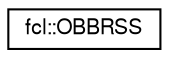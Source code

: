digraph "Graphical Class Hierarchy"
{
  edge [fontname="FreeSans",fontsize="10",labelfontname="FreeSans",labelfontsize="10"];
  node [fontname="FreeSans",fontsize="10",shape=record];
  rankdir="LR";
  Node1 [label="fcl::OBBRSS",height=0.2,width=0.4,color="black", fillcolor="white", style="filled",URL="$a00135.html",tooltip="Class merging the OBB and RSS, can handle collision and distance simultaneously. "];
}
